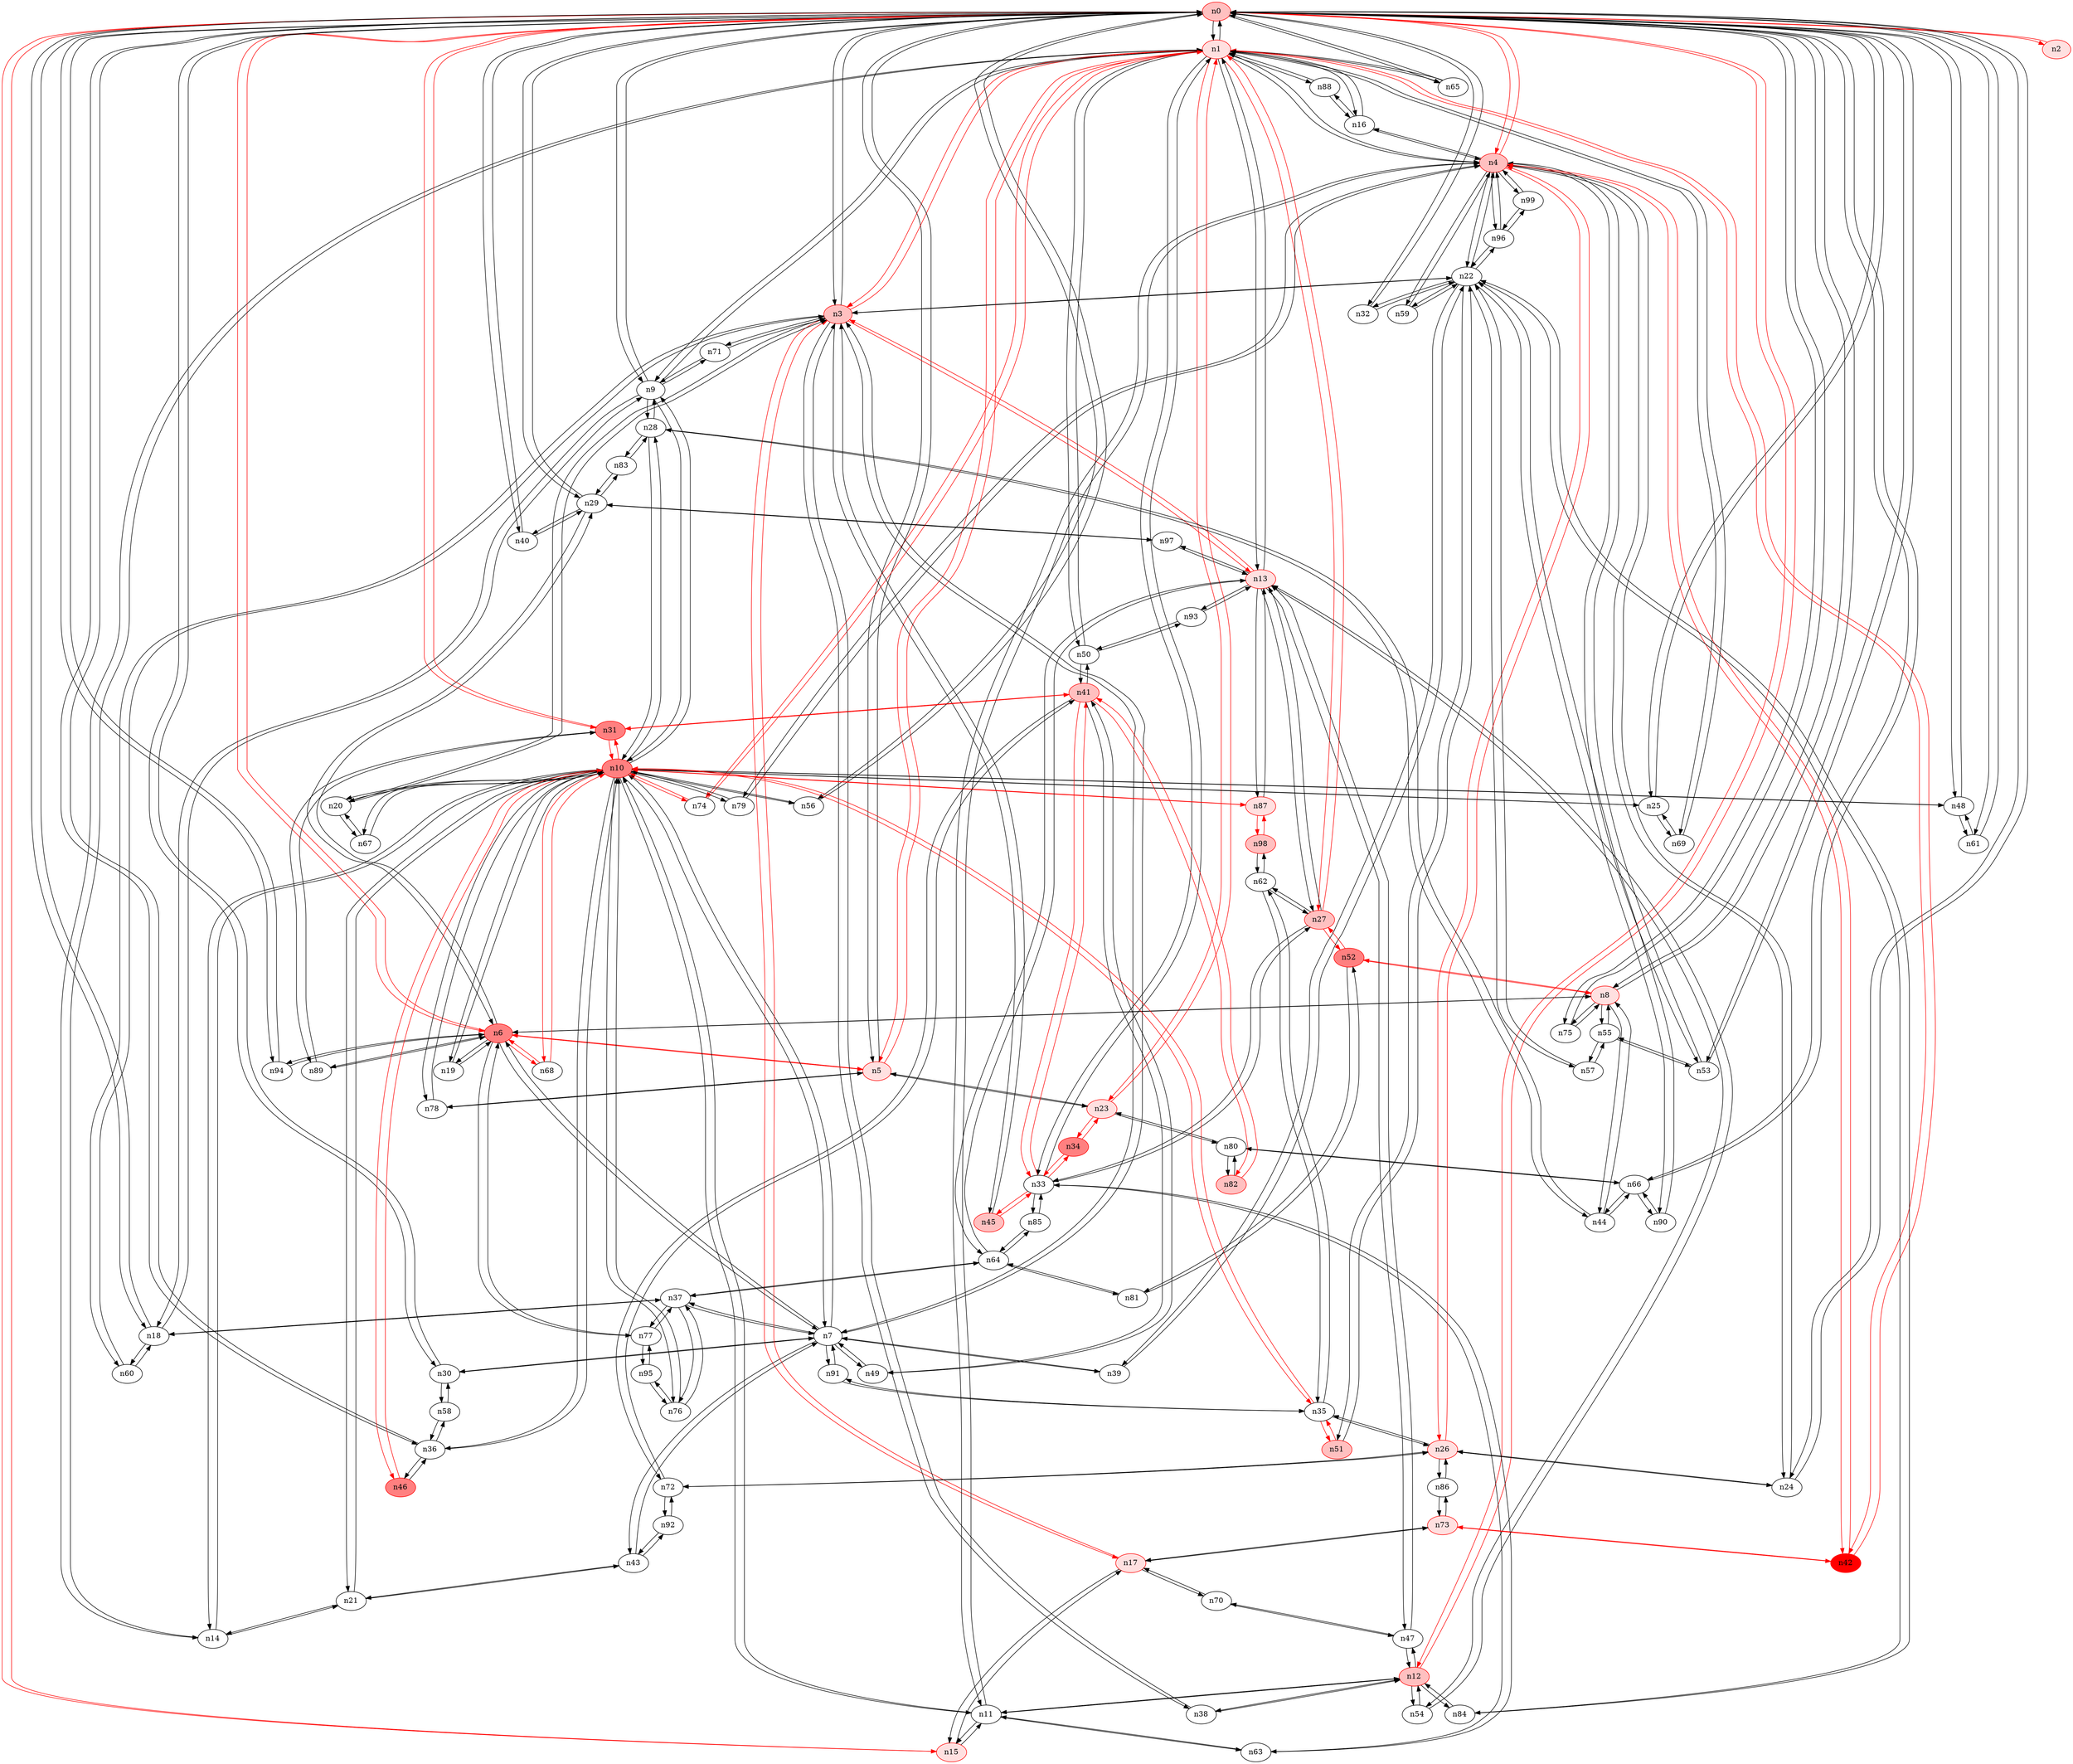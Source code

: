 strict digraph {
n0 [type=switch, color="#FF0000", style=filled, fillcolor="#FFC0C0"];
n1 [type=host, color="#FF0000", style=filled, fillcolor="#FFE0E0"];
n2 [type=host, color="#FF0000", style=filled, fillcolor="#FFE0E0"];
n3 [type=host, color="#FF0000", style=filled, fillcolor="#FFC0C0"];
n4 [type=switch, color="#FF0000", style=filled, fillcolor="#FFC0C0"];
n5 [type=host, color="#FF0000", style=filled, fillcolor="#FFE0E0"];
n6 [type=switch, color="#FF0000", style=filled, fillcolor="#FF8080"];
n8 [type=host, color="#FF0000", style=filled, fillcolor="#FFE0E0"];
n9 [type=switch];
n12 [type=host, color="#FF0000", style=filled, fillcolor="#FFC0C0"];
n15 [type=host, color="#FF0000", style=filled, fillcolor="#FFE0E0"];
n18 [type=switch];
n24 [type=switch];
n25 [type=switch];
n29 [type=switch];
n30 [type=switch];
n31 [type=host, color="#FF0000", style=filled, fillcolor="#FF8080"];
n32 [type=switch];
n36 [type=switch];
n40 [type=switch];
n48 [type=switch];
n53 [type=switch];
n56 [type=switch];
n61 [type=switch];
n65 [type=switch];
n66 [type=switch];
n75 [type=switch];
n94 [type=switch];
n13 [type=host, color="#FF0000", style=filled, fillcolor="#FFE0E0"];
n14 [type=switch];
n16 [type=switch];
n23 [type=host, color="#FF0000", style=filled, fillcolor="#FFE0E0"];
n27 [type=host, color="#FF0000", style=filled, fillcolor="#FFC0C0"];
n33 [type=switch];
n42 [type=switch, color="#FF0000", style=filled, fillcolor="#FF0000"];
n50 [type=switch];
n69 [type=switch];
n74 [type=switch];
n88 [type=switch];
n7 [type=switch];
n17 [type=host, color="#FF0000", style=filled, fillcolor="#FFE0E0"];
n20 [type=switch];
n22 [type=switch];
n38 [type=switch];
n45 [type=host, color="#FF0000", style=filled, fillcolor="#FFC0C0"];
n60 [type=switch];
n71 [type=switch];
n11 [type=switch];
n26 [type=host, color="#FF0000", style=filled, fillcolor="#FFE0E0"];
n59 [type=switch];
n79 [type=switch];
n96 [type=switch];
n99 [type=switch];
n78 [type=switch];
n19 [type=switch];
n68 [type=switch];
n77 [type=switch];
n89 [type=switch];
n10 [type=switch, color="#FF0000", style=filled, fillcolor="#FF8080"];
n37 [type=switch];
n39 [type=switch];
n43 [type=switch];
n49 [type=switch];
n91 [type=switch];
n44 [type=switch];
n52 [type=switch, color="#FF0000", style=filled, fillcolor="#FF8080"];
n55 [type=switch];
n28 [type=switch];
n21 [type=switch];
n35 [type=switch];
n46 [type=switch, color="#FF0000", style=filled, fillcolor="#FF8080"];
n67 [type=switch];
n76 [type=switch];
n87 [type=host, color="#FF0000", style=filled, fillcolor="#FFE0E0"];
n63 [type=switch];
n47 [type=switch];
n54 [type=switch];
n84 [type=switch];
n64 [type=switch];
n93 [type=switch];
n97 [type=switch];
n70 [type=switch];
n73 [type=host, color="#FF0000", style=filled, fillcolor="#FFE0E0"];
n51 [type=host, color="#FF0000", style=filled, fillcolor="#FFC0C0"];
n57 [type=switch];
n90 [type=switch];
n34 [type=switch, color="#FF0000", style=filled, fillcolor="#FF8080"];
n80 [type=switch];
n72 [type=switch];
n86 [type=switch];
n62 [type=switch];
n83 [type=switch];
n58 [type=switch];
n41 [type=host, color="#FF0000", style=filled, fillcolor="#FFC0C0"];
n85 [type=switch];
n82 [type=host, color="#FF0000", style=filled, fillcolor="#FFC0C0"];
n92 [type=switch];
n81 [type=switch];
n98 [type=host, color="#FF0000", style=filled, fillcolor="#FFC0C0"];
n95 [type=switch];
n0 -> n1 [src_port=0, dst_port=0];
n0 -> n2 [src_port=0, dst_port=0, color="#FF0000"];
n0 -> n3 [src_port=0, dst_port=0];
n0 -> n4 [src_port=0, dst_port=0, color="#FF0000"];
n0 -> n5 [src_port=0, dst_port=0];
n0 -> n6 [src_port=0, dst_port=0, color="#FF0000"];
n0 -> n8 [src_port=0, dst_port=0];
n0 -> n9 [src_port=0, dst_port=0];
n0 -> n12 [src_port=0, dst_port=0, color="#FF0000"];
n0 -> n15 [src_port=0, dst_port=0, color="#FF0000"];
n0 -> n18 [src_port=0, dst_port=0];
n0 -> n24 [src_port=0, dst_port=0];
n0 -> n25 [src_port=0, dst_port=0];
n0 -> n29 [src_port=0, dst_port=0];
n0 -> n30 [src_port=0, dst_port=0];
n0 -> n31 [src_port=0, dst_port=0, color="#FF0000"];
n0 -> n32 [src_port=0, dst_port=0];
n0 -> n36 [src_port=0, dst_port=0];
n0 -> n40 [src_port=0, dst_port=0];
n0 -> n48 [src_port=0, dst_port=0];
n0 -> n53 [src_port=0, dst_port=0];
n0 -> n56 [src_port=0, dst_port=0];
n0 -> n61 [src_port=0, dst_port=0];
n0 -> n65 [src_port=0, dst_port=0];
n0 -> n66 [src_port=0, dst_port=0];
n0 -> n75 [src_port=0, dst_port=0];
n0 -> n94 [src_port=0, dst_port=0];
n1 -> n0 [src_port=0, dst_port=0];
n1 -> n3 [src_port=0, dst_port=0, color="#FF0000"];
n1 -> n4 [src_port=0, dst_port=0];
n1 -> n5 [src_port=0, dst_port=0, color="#FF0000"];
n1 -> n9 [src_port=0, dst_port=0];
n1 -> n65 [src_port=0, dst_port=0];
n1 -> n13 [src_port=0, dst_port=0];
n1 -> n14 [src_port=0, dst_port=0];
n1 -> n16 [src_port=0, dst_port=0];
n1 -> n23 [src_port=0, dst_port=0, color="#FF0000"];
n1 -> n27 [src_port=0, dst_port=0, color="#FF0000"];
n1 -> n33 [src_port=0, dst_port=0];
n1 -> n42 [src_port=0, dst_port=0, color="#FF0000"];
n1 -> n50 [src_port=0, dst_port=0];
n1 -> n69 [src_port=0, dst_port=0];
n1 -> n74 [src_port=0, dst_port=0, color="#FF0000"];
n1 -> n88 [src_port=0, dst_port=0];
n2 -> n0 [src_port=0, dst_port=0, color="#FF0000"];
n3 -> n0 [src_port=0, dst_port=0];
n3 -> n1 [src_port=0, dst_port=0, color="#FF0000"];
n3 -> n13 [src_port=0, dst_port=0, color="#FF0000"];
n3 -> n7 [src_port=0, dst_port=0];
n3 -> n17 [src_port=0, dst_port=0, color="#FF0000"];
n3 -> n20 [src_port=0, dst_port=0];
n3 -> n22 [src_port=0, dst_port=0];
n3 -> n38 [src_port=0, dst_port=0];
n3 -> n45 [src_port=0, dst_port=0];
n3 -> n60 [src_port=0, dst_port=0];
n3 -> n71 [src_port=0, dst_port=0];
n4 -> n0 [src_port=0, dst_port=0, color="#FF0000"];
n4 -> n1 [src_port=0, dst_port=0];
n4 -> n24 [src_port=0, dst_port=0];
n4 -> n53 [src_port=0, dst_port=0];
n4 -> n16 [src_port=0, dst_port=0];
n4 -> n42 [src_port=0, dst_port=0, color="#FF0000"];
n4 -> n22 [src_port=0, dst_port=0];
n4 -> n11 [src_port=0, dst_port=0];
n4 -> n26 [src_port=0, dst_port=0, color="#FF0000"];
n4 -> n59 [src_port=0, dst_port=0];
n4 -> n79 [src_port=0, dst_port=0];
n4 -> n96 [src_port=0, dst_port=0];
n4 -> n99 [src_port=0, dst_port=0];
n5 -> n0 [src_port=0, dst_port=0];
n5 -> n1 [src_port=0, dst_port=0, color="#FF0000"];
n5 -> n6 [src_port=0, dst_port=0, color="#FF0000"];
n5 -> n23 [src_port=0, dst_port=0];
n5 -> n78 [src_port=0, dst_port=0];
n6 -> n0 [src_port=0, dst_port=0, color="#FF0000"];
n6 -> n5 [src_port=0, dst_port=0, color="#FF0000"];
n6 -> n8 [src_port=0, dst_port=0];
n6 -> n29 [src_port=0, dst_port=0];
n6 -> n94 [src_port=0, dst_port=0];
n6 -> n7 [src_port=0, dst_port=0];
n6 -> n19 [src_port=0, dst_port=0];
n6 -> n68 [src_port=0, dst_port=0, color="#FF0000"];
n6 -> n77 [src_port=0, dst_port=0];
n6 -> n89 [src_port=0, dst_port=0];
n8 -> n0 [src_port=0, dst_port=0];
n8 -> n6 [src_port=0, dst_port=0];
n8 -> n75 [src_port=0, dst_port=0];
n8 -> n44 [src_port=0, dst_port=0];
n8 -> n52 [src_port=0, dst_port=0, color="#FF0000"];
n8 -> n55 [src_port=0, dst_port=0];
n9 -> n0 [src_port=0, dst_port=0];
n9 -> n1 [src_port=0, dst_port=0];
n9 -> n18 [src_port=0, dst_port=0];
n9 -> n71 [src_port=0, dst_port=0];
n9 -> n10 [src_port=0, dst_port=0];
n9 -> n28 [src_port=0, dst_port=0];
n12 -> n0 [src_port=0, dst_port=0, color="#FF0000"];
n12 -> n38 [src_port=0, dst_port=0];
n12 -> n11 [src_port=0, dst_port=0];
n12 -> n47 [src_port=0, dst_port=0];
n12 -> n54 [src_port=0, dst_port=0];
n12 -> n84 [src_port=0, dst_port=0];
n15 -> n0 [src_port=0, dst_port=0, color="#FF0000"];
n15 -> n17 [src_port=0, dst_port=0];
n15 -> n11 [src_port=0, dst_port=0];
n18 -> n0 [src_port=0, dst_port=0];
n18 -> n9 [src_port=0, dst_port=0];
n18 -> n60 [src_port=0, dst_port=0];
n18 -> n37 [src_port=0, dst_port=0];
n24 -> n0 [src_port=0, dst_port=0];
n24 -> n4 [src_port=0, dst_port=0];
n24 -> n26 [src_port=0, dst_port=0];
n25 -> n0 [src_port=0, dst_port=0];
n25 -> n69 [src_port=0, dst_port=0];
n25 -> n10 [src_port=0, dst_port=0];
n29 -> n0 [src_port=0, dst_port=0];
n29 -> n6 [src_port=0, dst_port=0];
n29 -> n40 [src_port=0, dst_port=0];
n29 -> n97 [src_port=0, dst_port=0];
n29 -> n83 [src_port=0, dst_port=0];
n30 -> n0 [src_port=0, dst_port=0];
n30 -> n7 [src_port=0, dst_port=0];
n30 -> n58 [src_port=0, dst_port=0];
n31 -> n0 [src_port=0, dst_port=0, color="#FF0000"];
n31 -> n89 [src_port=0, dst_port=0];
n31 -> n10 [src_port=0, dst_port=0, color="#FF0000"];
n31 -> n41 [src_port=0, dst_port=0, color="#FF0000"];
n32 -> n0 [src_port=0, dst_port=0];
n32 -> n22 [src_port=0, dst_port=0];
n36 -> n0 [src_port=0, dst_port=0];
n36 -> n10 [src_port=0, dst_port=0];
n36 -> n46 [src_port=0, dst_port=0];
n36 -> n58 [src_port=0, dst_port=0];
n40 -> n0 [src_port=0, dst_port=0];
n40 -> n29 [src_port=0, dst_port=0];
n48 -> n0 [src_port=0, dst_port=0];
n48 -> n61 [src_port=0, dst_port=0];
n48 -> n10 [src_port=0, dst_port=0];
n53 -> n0 [src_port=0, dst_port=0];
n53 -> n4 [src_port=0, dst_port=0];
n53 -> n55 [src_port=0, dst_port=0];
n56 -> n0 [src_port=0, dst_port=0];
n56 -> n10 [src_port=0, dst_port=0];
n61 -> n0 [src_port=0, dst_port=0];
n61 -> n48 [src_port=0, dst_port=0];
n65 -> n0 [src_port=0, dst_port=0];
n65 -> n1 [src_port=0, dst_port=0];
n66 -> n0 [src_port=0, dst_port=0];
n66 -> n44 [src_port=0, dst_port=0];
n66 -> n90 [src_port=0, dst_port=0];
n66 -> n80 [src_port=0, dst_port=0];
n75 -> n0 [src_port=0, dst_port=0];
n75 -> n8 [src_port=0, dst_port=0];
n94 -> n0 [src_port=0, dst_port=0];
n94 -> n6 [src_port=0, dst_port=0];
n13 -> n1 [src_port=0, dst_port=0];
n13 -> n3 [src_port=0, dst_port=0, color="#FF0000"];
n13 -> n27 [src_port=0, dst_port=0];
n13 -> n87 [src_port=0, dst_port=0];
n13 -> n47 [src_port=0, dst_port=0];
n13 -> n54 [src_port=0, dst_port=0];
n13 -> n64 [src_port=0, dst_port=0];
n13 -> n93 [src_port=0, dst_port=0];
n13 -> n97 [src_port=0, dst_port=0];
n14 -> n1 [src_port=0, dst_port=0];
n14 -> n10 [src_port=0, dst_port=0];
n14 -> n21 [src_port=0, dst_port=0];
n16 -> n1 [src_port=0, dst_port=0];
n16 -> n4 [src_port=0, dst_port=0];
n16 -> n88 [src_port=0, dst_port=0];
n23 -> n1 [src_port=0, dst_port=0, color="#FF0000"];
n23 -> n5 [src_port=0, dst_port=0];
n23 -> n34 [src_port=0, dst_port=0, color="#FF0000"];
n23 -> n80 [src_port=0, dst_port=0];
n27 -> n1 [src_port=0, dst_port=0, color="#FF0000"];
n27 -> n13 [src_port=0, dst_port=0];
n27 -> n33 [src_port=0, dst_port=0];
n27 -> n52 [src_port=0, dst_port=0, color="#FF0000"];
n27 -> n62 [src_port=0, dst_port=0];
n33 -> n1 [src_port=0, dst_port=0];
n33 -> n27 [src_port=0, dst_port=0];
n33 -> n45 [src_port=0, dst_port=0, color="#FF0000"];
n33 -> n63 [src_port=0, dst_port=0];
n33 -> n34 [src_port=0, dst_port=0, color="#FF0000"];
n33 -> n41 [src_port=0, dst_port=0, color="#FF0000"];
n33 -> n85 [src_port=0, dst_port=0];
n42 -> n1 [src_port=0, dst_port=0, color="#FF0000"];
n42 -> n4 [src_port=0, dst_port=0, color="#FF0000"];
n42 -> n73 [src_port=0, dst_port=0, color="#FF0000"];
n50 -> n1 [src_port=0, dst_port=0];
n50 -> n93 [src_port=0, dst_port=0];
n50 -> n41 [src_port=0, dst_port=0];
n69 -> n1 [src_port=0, dst_port=0];
n69 -> n25 [src_port=0, dst_port=0];
n74 -> n1 [src_port=0, dst_port=0, color="#FF0000"];
n74 -> n10 [src_port=0, dst_port=0, color="#FF0000"];
n88 -> n1 [src_port=0, dst_port=0];
n88 -> n16 [src_port=0, dst_port=0];
n7 -> n3 [src_port=0, dst_port=0];
n7 -> n6 [src_port=0, dst_port=0];
n7 -> n30 [src_port=0, dst_port=0];
n7 -> n10 [src_port=0, dst_port=0];
n7 -> n37 [src_port=0, dst_port=0];
n7 -> n39 [src_port=0, dst_port=0];
n7 -> n43 [src_port=0, dst_port=0];
n7 -> n49 [src_port=0, dst_port=0];
n7 -> n91 [src_port=0, dst_port=0];
n17 -> n3 [src_port=0, dst_port=0, color="#FF0000"];
n17 -> n15 [src_port=0, dst_port=0];
n17 -> n70 [src_port=0, dst_port=0];
n17 -> n73 [src_port=0, dst_port=0];
n20 -> n3 [src_port=0, dst_port=0];
n20 -> n10 [src_port=0, dst_port=0];
n20 -> n67 [src_port=0, dst_port=0];
n22 -> n3 [src_port=0, dst_port=0];
n22 -> n4 [src_port=0, dst_port=0];
n22 -> n32 [src_port=0, dst_port=0];
n22 -> n59 [src_port=0, dst_port=0];
n22 -> n96 [src_port=0, dst_port=0];
n22 -> n39 [src_port=0, dst_port=0];
n22 -> n84 [src_port=0, dst_port=0];
n22 -> n51 [src_port=0, dst_port=0];
n22 -> n57 [src_port=0, dst_port=0];
n22 -> n90 [src_port=0, dst_port=0];
n38 -> n3 [src_port=0, dst_port=0];
n38 -> n12 [src_port=0, dst_port=0];
n45 -> n3 [src_port=0, dst_port=0];
n45 -> n33 [src_port=0, dst_port=0, color="#FF0000"];
n60 -> n3 [src_port=0, dst_port=0];
n60 -> n18 [src_port=0, dst_port=0];
n71 -> n3 [src_port=0, dst_port=0];
n71 -> n9 [src_port=0, dst_port=0];
n11 -> n4 [src_port=0, dst_port=0];
n11 -> n12 [src_port=0, dst_port=0];
n11 -> n15 [src_port=0, dst_port=0];
n11 -> n10 [src_port=0, dst_port=0];
n11 -> n63 [src_port=0, dst_port=0];
n26 -> n4 [src_port=0, dst_port=0, color="#FF0000"];
n26 -> n24 [src_port=0, dst_port=0];
n26 -> n35 [src_port=0, dst_port=0];
n26 -> n72 [src_port=0, dst_port=0];
n26 -> n86 [src_port=0, dst_port=0];
n59 -> n4 [src_port=0, dst_port=0];
n59 -> n22 [src_port=0, dst_port=0];
n79 -> n4 [src_port=0, dst_port=0];
n79 -> n10 [src_port=0, dst_port=0];
n96 -> n4 [src_port=0, dst_port=0];
n96 -> n22 [src_port=0, dst_port=0];
n96 -> n99 [src_port=0, dst_port=0];
n99 -> n4 [src_port=0, dst_port=0];
n99 -> n96 [src_port=0, dst_port=0];
n78 -> n5 [src_port=0, dst_port=0];
n78 -> n10 [src_port=0, dst_port=0];
n19 -> n6 [src_port=0, dst_port=0];
n19 -> n10 [src_port=0, dst_port=0];
n68 -> n6 [src_port=0, dst_port=0, color="#FF0000"];
n68 -> n10 [src_port=0, dst_port=0, color="#FF0000"];
n77 -> n6 [src_port=0, dst_port=0];
n77 -> n37 [src_port=0, dst_port=0];
n77 -> n95 [src_port=0, dst_port=0];
n89 -> n6 [src_port=0, dst_port=0];
n89 -> n31 [src_port=0, dst_port=0];
n10 -> n9 [src_port=0, dst_port=0];
n10 -> n25 [src_port=0, dst_port=0];
n10 -> n31 [src_port=0, dst_port=0, color="#FF0000"];
n10 -> n36 [src_port=0, dst_port=0];
n10 -> n48 [src_port=0, dst_port=0];
n10 -> n56 [src_port=0, dst_port=0];
n10 -> n14 [src_port=0, dst_port=0];
n10 -> n74 [src_port=0, dst_port=0, color="#FF0000"];
n10 -> n7 [src_port=0, dst_port=0];
n10 -> n20 [src_port=0, dst_port=0];
n10 -> n11 [src_port=0, dst_port=0];
n10 -> n79 [src_port=0, dst_port=0];
n10 -> n78 [src_port=0, dst_port=0];
n10 -> n19 [src_port=0, dst_port=0];
n10 -> n68 [src_port=0, dst_port=0, color="#FF0000"];
n10 -> n28 [src_port=0, dst_port=0];
n10 -> n21 [src_port=0, dst_port=0];
n10 -> n35 [src_port=0, dst_port=0, color="#FF0000"];
n10 -> n46 [src_port=0, dst_port=0, color="#FF0000"];
n10 -> n67 [src_port=0, dst_port=0];
n10 -> n76 [src_port=0, dst_port=0];
n10 -> n87 [src_port=0, dst_port=0, color="#FF0000"];
n37 -> n18 [src_port=0, dst_port=0];
n37 -> n7 [src_port=0, dst_port=0];
n37 -> n77 [src_port=0, dst_port=0];
n37 -> n76 [src_port=0, dst_port=0];
n37 -> n64 [src_port=0, dst_port=0];
n39 -> n7 [src_port=0, dst_port=0];
n39 -> n22 [src_port=0, dst_port=0];
n43 -> n7 [src_port=0, dst_port=0];
n43 -> n21 [src_port=0, dst_port=0];
n43 -> n92 [src_port=0, dst_port=0];
n49 -> n7 [src_port=0, dst_port=0];
n49 -> n41 [src_port=0, dst_port=0];
n91 -> n7 [src_port=0, dst_port=0];
n91 -> n35 [src_port=0, dst_port=0];
n44 -> n8 [src_port=0, dst_port=0];
n44 -> n66 [src_port=0, dst_port=0];
n44 -> n28 [src_port=0, dst_port=0];
n52 -> n8 [src_port=0, dst_port=0, color="#FF0000"];
n52 -> n27 [src_port=0, dst_port=0, color="#FF0000"];
n52 -> n81 [src_port=0, dst_port=0];
n55 -> n8 [src_port=0, dst_port=0];
n55 -> n53 [src_port=0, dst_port=0];
n55 -> n57 [src_port=0, dst_port=0];
n28 -> n9 [src_port=0, dst_port=0];
n28 -> n10 [src_port=0, dst_port=0];
n28 -> n44 [src_port=0, dst_port=0];
n28 -> n83 [src_port=0, dst_port=0];
n21 -> n14 [src_port=0, dst_port=0];
n21 -> n10 [src_port=0, dst_port=0];
n21 -> n43 [src_port=0, dst_port=0];
n35 -> n26 [src_port=0, dst_port=0];
n35 -> n10 [src_port=0, dst_port=0, color="#FF0000"];
n35 -> n91 [src_port=0, dst_port=0];
n35 -> n51 [src_port=0, dst_port=0, color="#FF0000"];
n35 -> n62 [src_port=0, dst_port=0];
n46 -> n36 [src_port=0, dst_port=0];
n46 -> n10 [src_port=0, dst_port=0, color="#FF0000"];
n67 -> n20 [src_port=0, dst_port=0];
n67 -> n10 [src_port=0, dst_port=0];
n76 -> n10 [src_port=0, dst_port=0];
n76 -> n37 [src_port=0, dst_port=0];
n76 -> n95 [src_port=0, dst_port=0];
n87 -> n13 [src_port=0, dst_port=0];
n87 -> n10 [src_port=0, dst_port=0, color="#FF0000"];
n87 -> n98 [src_port=0, dst_port=0, color="#FF0000"];
n63 -> n33 [src_port=0, dst_port=0];
n63 -> n11 [src_port=0, dst_port=0];
n47 -> n12 [src_port=0, dst_port=0];
n47 -> n13 [src_port=0, dst_port=0];
n47 -> n70 [src_port=0, dst_port=0];
n54 -> n12 [src_port=0, dst_port=0];
n54 -> n13 [src_port=0, dst_port=0];
n84 -> n12 [src_port=0, dst_port=0];
n84 -> n22 [src_port=0, dst_port=0];
n64 -> n13 [src_port=0, dst_port=0];
n64 -> n37 [src_port=0, dst_port=0];
n64 -> n85 [src_port=0, dst_port=0];
n64 -> n81 [src_port=0, dst_port=0];
n93 -> n13 [src_port=0, dst_port=0];
n93 -> n50 [src_port=0, dst_port=0];
n97 -> n29 [src_port=0, dst_port=0];
n97 -> n13 [src_port=0, dst_port=0];
n70 -> n17 [src_port=0, dst_port=0];
n70 -> n47 [src_port=0, dst_port=0];
n73 -> n42 [src_port=0, dst_port=0, color="#FF0000"];
n73 -> n17 [src_port=0, dst_port=0];
n73 -> n86 [src_port=0, dst_port=0];
n51 -> n22 [src_port=0, dst_port=0];
n51 -> n35 [src_port=0, dst_port=0, color="#FF0000"];
n57 -> n22 [src_port=0, dst_port=0];
n57 -> n55 [src_port=0, dst_port=0];
n90 -> n66 [src_port=0, dst_port=0];
n90 -> n22 [src_port=0, dst_port=0];
n34 -> n23 [src_port=0, dst_port=0, color="#FF0000"];
n34 -> n33 [src_port=0, dst_port=0, color="#FF0000"];
n80 -> n66 [src_port=0, dst_port=0];
n80 -> n23 [src_port=0, dst_port=0];
n80 -> n82 [src_port=0, dst_port=0];
n72 -> n26 [src_port=0, dst_port=0];
n72 -> n41 [src_port=0, dst_port=0];
n72 -> n92 [src_port=0, dst_port=0];
n86 -> n26 [src_port=0, dst_port=0];
n86 -> n73 [src_port=0, dst_port=0];
n62 -> n27 [src_port=0, dst_port=0];
n62 -> n35 [src_port=0, dst_port=0];
n62 -> n98 [src_port=0, dst_port=0];
n83 -> n29 [src_port=0, dst_port=0];
n83 -> n28 [src_port=0, dst_port=0];
n58 -> n30 [src_port=0, dst_port=0];
n58 -> n36 [src_port=0, dst_port=0];
n41 -> n31 [src_port=0, dst_port=0, color="#FF0000"];
n41 -> n33 [src_port=0, dst_port=0, color="#FF0000"];
n41 -> n50 [src_port=0, dst_port=0];
n41 -> n49 [src_port=0, dst_port=0];
n41 -> n72 [src_port=0, dst_port=0];
n41 -> n82 [src_port=0, dst_port=0, color="#FF0000"];
n85 -> n33 [src_port=0, dst_port=0];
n85 -> n64 [src_port=0, dst_port=0];
n82 -> n80 [src_port=0, dst_port=0];
n82 -> n41 [src_port=0, dst_port=0, color="#FF0000"];
n92 -> n43 [src_port=0, dst_port=0];
n92 -> n72 [src_port=0, dst_port=0];
n81 -> n52 [src_port=0, dst_port=0];
n81 -> n64 [src_port=0, dst_port=0];
n98 -> n87 [src_port=0, dst_port=0, color="#FF0000"];
n98 -> n62 [src_port=0, dst_port=0];
n95 -> n77 [src_port=0, dst_port=0];
n95 -> n76 [src_port=0, dst_port=0];
}
